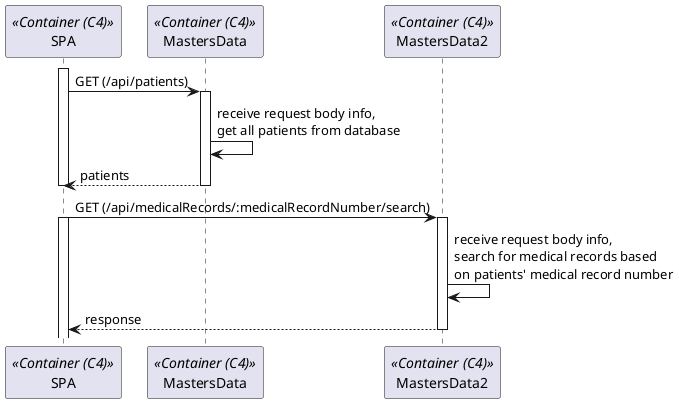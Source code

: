 
```plantuml
@startuml Process_View
participant "SPA" as FE <<Container (C4)>>
participant "MastersData" as BE <<Container (C4)>>
participant "MastersData2" as BE2 <<Container (C4)>>

activate FE
FE -> BE: GET (/api/patients)
activate BE
BE -> BE: receive request body info,\nget all patients from database
return patients
deactivate FE
FE -> BE2: GET (/api/medicalRecords/:medicalRecordNumber/search)
activate FE
activate BE2
BE2 -> BE2: receive request body info,\nsearch for medical records based\non patients' medical record number
return response
@enduml
```